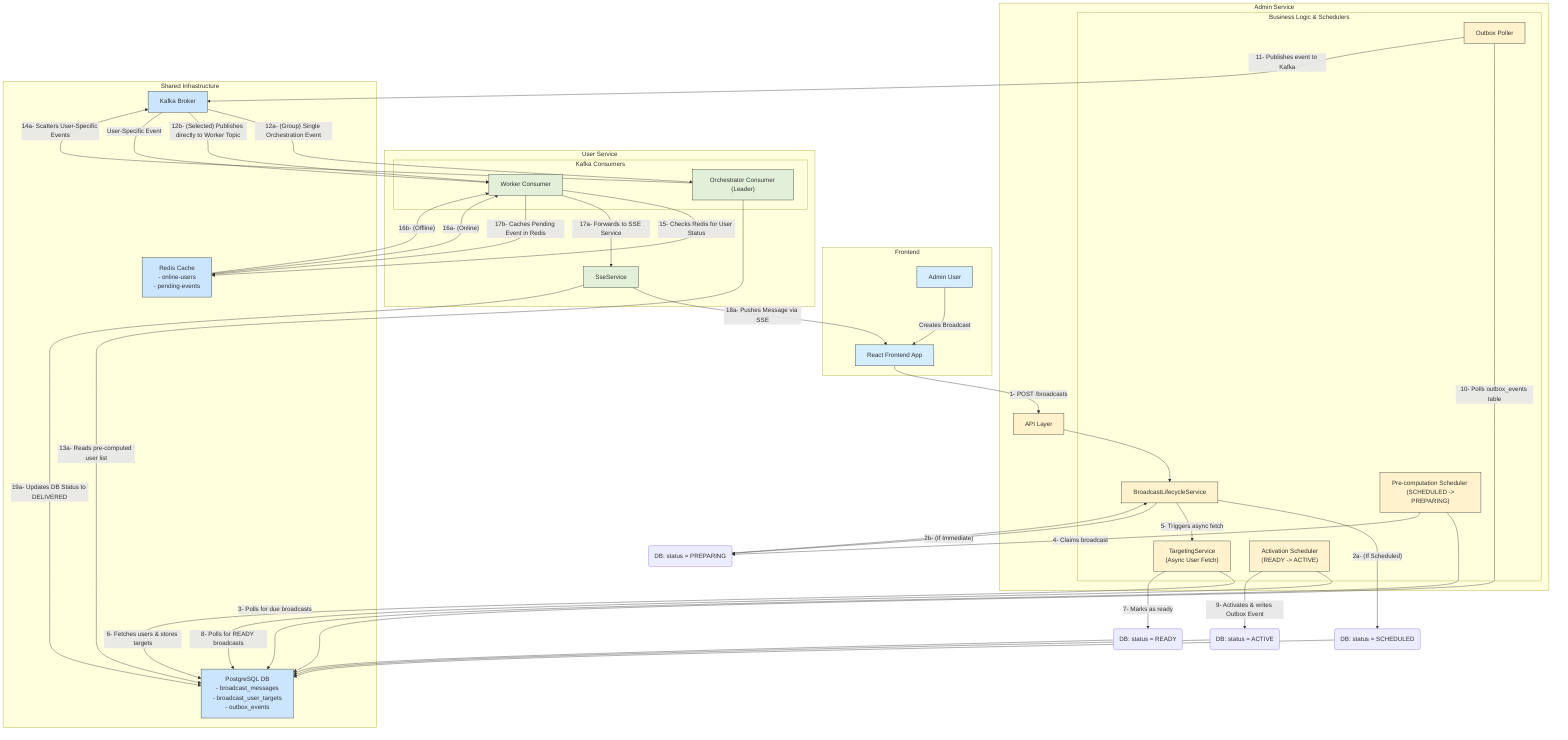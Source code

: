 graph TD
    subgraph "Frontend"
        AdminUser[Admin User]
        ReactUI[React Frontend App]
    end

    subgraph "Admin Service"
        direction LR
        AdminAPI["API Layer"]
        
        subgraph "Business Logic & Schedulers"
            LifecycleSvc[BroadcastLifecycleService]
            TargetingSvc["TargetingService <br/> (Async User Fetch)"]
            PrecompScheduler["Pre-computation Scheduler <br/> (SCHEDULED -> PREPARING)"]
            ActivationScheduler["Activation Scheduler <br/> (READY -> ACTIVE)"]
            OutboxPoller[Outbox Poller]
        end
    end
    
    subgraph "User Service"
        direction LR
        subgraph "Kafka Consumers"
            OrchestratorConsumer["Orchestrator Consumer (Leader)"]
            WorkerConsumer[Worker Consumer]
        end
        SseService[SseService]
    end

    subgraph "Shared Infrastructure"
        Kafka[Kafka Broker]
        Postgres["PostgreSQL DB <br/> - broadcast_messages <br/> - broadcast_user_targets <br/> - outbox_events"]
        Redis["Redis Cache <br/> - online-users <br/> - pending-events"]
    end

    %% Define Styles
    classDef frontend fill:#d4edff,stroke:#333
    classDef admin fill:#fff2cc,stroke:#333
    classDef user fill:#e2f0d9,stroke:#333
    classDef infra fill:#cce5ff,stroke:#333
    
    class AdminUser,ReactUI frontend
    class AdminAPI,LifecycleSvc,TargetingSvc,PrecompScheduler,ActivationScheduler,OutboxPoller admin
    class OrchestratorConsumer,WorkerConsumer,SseService user
    class Kafka,Postgres,Redis infra

    %% --- Start of Flow ---
    AdminUser -- "Creates Broadcast" --> ReactUI
    ReactUI -- "1- POST /broadcasts" --> AdminAPI
    AdminAPI --> LifecycleSvc

    %% --- Path A: Scheduled Broadcast ---
    LifecycleSvc -- "2a- (If Scheduled)" --> SaveAsScheduled("DB: status = SCHEDULED")
    SaveAsScheduled --> Postgres
    PrecompScheduler -- "3- Polls for due broadcasts" --> Postgres
    PrecompScheduler -- "4- Claims broadcast" --> UpdateToPreparing("DB: status = PREPARING")
    UpdateToPreparing --> LifecycleSvc
    LifecycleSvc -- "5- Triggers async fetch" --> TargetingSvc
    TargetingSvc -- "6- Fetches users & stores targets" --> Postgres
    TargetingSvc -- "7- Marks as ready" --> UpdateToReady("DB: status = READY")
    UpdateToReady --> Postgres
    ActivationScheduler -- "8- Polls for READY broadcasts" --> Postgres
    ActivationScheduler -- "9- Activates & writes Outbox Event" --> FinalSave("DB: status = ACTIVE")
    
    %% --- Path B: Immediate Broadcast ---
    LifecycleSvc -- "2b- (If Immediate)" --> UpdateToPreparing
    
    %% --- Common Path: Publishing ---
    FinalSave --> Postgres
    OutboxPoller -- "10- Polls outbox_events table" --> Postgres
    OutboxPoller -- "11- Publishes event to Kafka" --> Kafka

    %% --- Kafka to User Service Fan-Out ---
    Kafka -- "12a- (Group) Single Orchestration Event" --> OrchestratorConsumer
    OrchestratorConsumer -- "13a- Reads pre-computed user list" --> Postgres
    OrchestratorConsumer -- "14a- Scatters User-Specific Events" --> Kafka

    Kafka -- "12b- (Selected) Publishes directly to Worker Topic" --> WorkerConsumer

    %% --- Final Delivery ---
    Kafka -- "User-Specific Event" --> WorkerConsumer
    WorkerConsumer -- "15- Checks Redis for User Status" --> Redis
    Redis -- "16a- (Online)" --> WorkerConsumer
    WorkerConsumer -- "17a- Forwards to SSE Service" --> SseService
    SseService -- "18a- Pushes Message via SSE" --> ReactUI
    SseService -- "19a- Updates DB Status to DELIVERED" --> Postgres

    Redis -- "16b- (Offline)" --> WorkerConsumer
    WorkerConsumer -- "17b- Caches Pending Event in Redis" --> Redis
